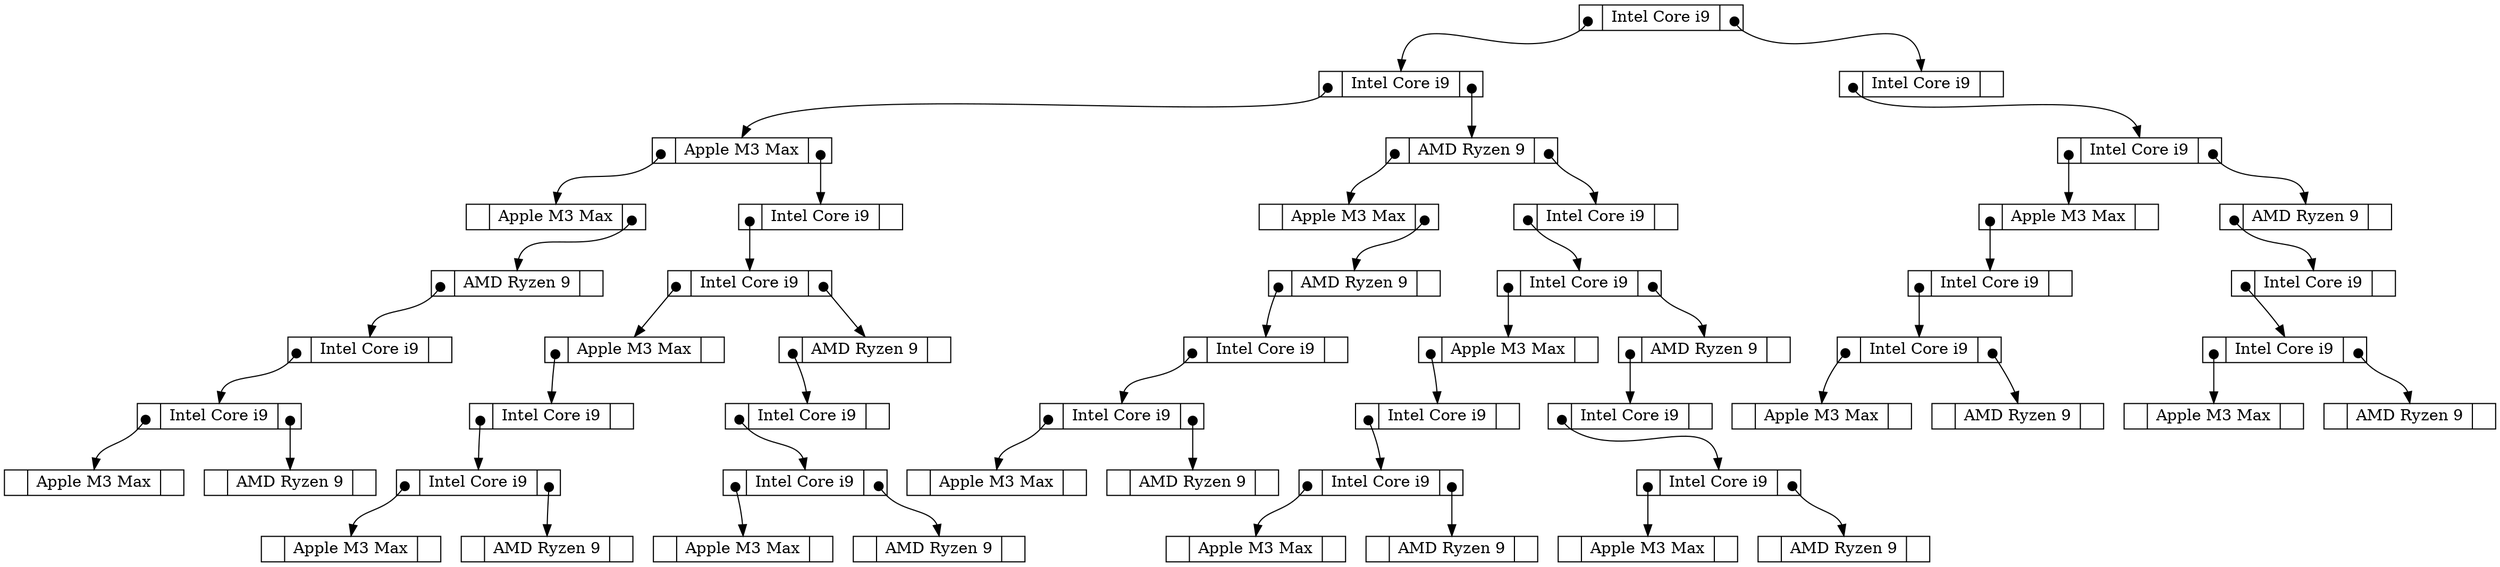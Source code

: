 digraph arbre {
node [shape=record, height=.1]
edge [tailclip=false, arrowtail = dot, dir=both];
n0x5609b872ea20 [label="<gauche > | <valeur > Intel Core i9 | <droite >"]n0x5609b872ea20:droite:c -> n0x5609b872f420:valeur
n0x5609b872f420 [label="<gauche > | <valeur > Intel Core i9 | <droite >"]n0x5609b872f420:gauche:c -> n0x5609b872f460:valeur
n0x5609b872f460 [label="<gauche > | <valeur > Intel Core i9 | <droite >"]n0x5609b872f460:droite:c -> n0x5609b872f5e0:valeur
n0x5609b872f5e0 [label="<gauche > | <valeur > AMD Ryzen 9 | <droite >"]n0x5609b872f5e0:gauche:c -> n0x5609b872f620:valeur
n0x5609b872f620 [label="<gauche > | <valeur > Intel Core i9 | <droite >"]n0x5609b872f620:gauche:c -> n0x5609b872f660:valeur
n0x5609b872f660 [label="<gauche > | <valeur > Intel Core i9 | <droite >"]n0x5609b872f660:droite:c -> n0x5609b872f6e0:valeur
n0x5609b872f6e0 [label="<gauche > | <valeur > AMD Ryzen 9 | <droite >"]n0x5609b872f660:gauche:c -> n0x5609b872f6a0:valeur
n0x5609b872f6a0 [label="<gauche > | <valeur > Apple M3 Max | <droite >"]n0x5609b872f460:gauche:c -> n0x5609b872f4a0:valeur
n0x5609b872f4a0 [label="<gauche > | <valeur > Apple M3 Max | <droite >"]n0x5609b872f4a0:gauche:c -> n0x5609b872f4e0:valeur
n0x5609b872f4e0 [label="<gauche > | <valeur > Intel Core i9 | <droite >"]n0x5609b872f4e0:gauche:c -> n0x5609b872f520:valeur
n0x5609b872f520 [label="<gauche > | <valeur > Intel Core i9 | <droite >"]n0x5609b872f520:droite:c -> n0x5609b872f5a0:valeur
n0x5609b872f5a0 [label="<gauche > | <valeur > AMD Ryzen 9 | <droite >"]n0x5609b872f520:gauche:c -> n0x5609b872f560:valeur
n0x5609b872f560 [label="<gauche > | <valeur > Apple M3 Max | <droite >"]n0x5609b872ea20:gauche:c -> n0x5609b872ea60:valeur
n0x5609b872ea60 [label="<gauche > | <valeur > Intel Core i9 | <droite >"]n0x5609b872ea60:droite:c -> n0x5609b872eae0:valeur
n0x5609b872eae0 [label="<gauche > | <valeur > AMD Ryzen 9 | <droite >"]n0x5609b872eae0:droite:c -> n0x5609b872efa0:valeur
n0x5609b872efa0 [label="<gauche > | <valeur > Intel Core i9 | <droite >"]n0x5609b872efa0:gauche:c -> n0x5609b872efe0:valeur
n0x5609b872efe0 [label="<gauche > | <valeur > Intel Core i9 | <droite >"]n0x5609b872efe0:droite:c -> n0x5609b872f160:valeur
n0x5609b872f160 [label="<gauche > | <valeur > AMD Ryzen 9 | <droite >"]n0x5609b872f160:gauche:c -> n0x5609b872f1a0:valeur
n0x5609b872f1a0 [label="<gauche > | <valeur > Intel Core i9 | <droite >"]n0x5609b872f1a0:gauche:c -> n0x5609b872f1e0:valeur
n0x5609b872f1e0 [label="<gauche > | <valeur > Intel Core i9 | <droite >"]n0x5609b872f1e0:droite:c -> n0x5609b872f260:valeur
n0x5609b872f260 [label="<gauche > | <valeur > AMD Ryzen 9 | <droite >"]n0x5609b872f1e0:gauche:c -> n0x5609b872f220:valeur
n0x5609b872f220 [label="<gauche > | <valeur > Apple M3 Max | <droite >"]n0x5609b872efe0:gauche:c -> n0x5609b872f020:valeur
n0x5609b872f020 [label="<gauche > | <valeur > Apple M3 Max | <droite >"]n0x5609b872f020:gauche:c -> n0x5609b872f060:valeur
n0x5609b872f060 [label="<gauche > | <valeur > Intel Core i9 | <droite >"]n0x5609b872f060:gauche:c -> n0x5609b872f0a0:valeur
n0x5609b872f0a0 [label="<gauche > | <valeur > Intel Core i9 | <droite >"]n0x5609b872f0a0:droite:c -> n0x5609b872f120:valeur
n0x5609b872f120 [label="<gauche > | <valeur > AMD Ryzen 9 | <droite >"]n0x5609b872f0a0:gauche:c -> n0x5609b872f0e0:valeur
n0x5609b872f0e0 [label="<gauche > | <valeur > Apple M3 Max | <droite >"]n0x5609b872eae0:gauche:c -> n0x5609b872f2a0:valeur
n0x5609b872f2a0 [label="<gauche > | <valeur > Apple M3 Max | <droite >"]n0x5609b872f2a0:droite:c -> n0x5609b872f2e0:valeur
n0x5609b872f2e0 [label="<gauche > | <valeur > AMD Ryzen 9 | <droite >"]n0x5609b872f2e0:gauche:c -> n0x5609b872f320:valeur
n0x5609b872f320 [label="<gauche > | <valeur > Intel Core i9 | <droite >"]n0x5609b872f320:gauche:c -> n0x5609b872f360:valeur
n0x5609b872f360 [label="<gauche > | <valeur > Intel Core i9 | <droite >"]n0x5609b872f360:droite:c -> n0x5609b872f3e0:valeur
n0x5609b872f3e0 [label="<gauche > | <valeur > AMD Ryzen 9 | <droite >"]n0x5609b872f360:gauche:c -> n0x5609b872f3a0:valeur
n0x5609b872f3a0 [label="<gauche > | <valeur > Apple M3 Max | <droite >"]n0x5609b872ea60:gauche:c -> n0x5609b872eaa0:valeur
n0x5609b872eaa0 [label="<gauche > | <valeur > Apple M3 Max | <droite >"]n0x5609b872eaa0:droite:c -> n0x5609b872eca0:valeur
n0x5609b872eca0 [label="<gauche > | <valeur > Intel Core i9 | <droite >"]n0x5609b872eca0:gauche:c -> n0x5609b872ece0:valeur
n0x5609b872ece0 [label="<gauche > | <valeur > Intel Core i9 | <droite >"]n0x5609b872ece0:droite:c -> n0x5609b872ee60:valeur
n0x5609b872ee60 [label="<gauche > | <valeur > AMD Ryzen 9 | <droite >"]n0x5609b872ee60:gauche:c -> n0x5609b872eea0:valeur
n0x5609b872eea0 [label="<gauche > | <valeur > Intel Core i9 | <droite >"]n0x5609b872eea0:gauche:c -> n0x5609b872eee0:valeur
n0x5609b872eee0 [label="<gauche > | <valeur > Intel Core i9 | <droite >"]n0x5609b872eee0:droite:c -> n0x5609b872ef60:valeur
n0x5609b872ef60 [label="<gauche > | <valeur > AMD Ryzen 9 | <droite >"]n0x5609b872eee0:gauche:c -> n0x5609b872ef20:valeur
n0x5609b872ef20 [label="<gauche > | <valeur > Apple M3 Max | <droite >"]n0x5609b872ece0:gauche:c -> n0x5609b872ed20:valeur
n0x5609b872ed20 [label="<gauche > | <valeur > Apple M3 Max | <droite >"]n0x5609b872ed20:gauche:c -> n0x5609b872ed60:valeur
n0x5609b872ed60 [label="<gauche > | <valeur > Intel Core i9 | <droite >"]n0x5609b872ed60:gauche:c -> n0x5609b872eda0:valeur
n0x5609b872eda0 [label="<gauche > | <valeur > Intel Core i9 | <droite >"]n0x5609b872eda0:droite:c -> n0x5609b872ee20:valeur
n0x5609b872ee20 [label="<gauche > | <valeur > AMD Ryzen 9 | <droite >"]n0x5609b872eda0:gauche:c -> n0x5609b872ede0:valeur
n0x5609b872ede0 [label="<gauche > | <valeur > Apple M3 Max | <droite >"]n0x5609b872eaa0:gauche:c -> n0x5609b872eb20:valeur
n0x5609b872eb20 [label="<gauche > | <valeur > Apple M3 Max | <droite >"]n0x5609b872eb20:droite:c -> n0x5609b872eb60:valeur
n0x5609b872eb60 [label="<gauche > | <valeur > AMD Ryzen 9 | <droite >"]n0x5609b872eb60:gauche:c -> n0x5609b872eba0:valeur
n0x5609b872eba0 [label="<gauche > | <valeur > Intel Core i9 | <droite >"]n0x5609b872eba0:gauche:c -> n0x5609b872ebe0:valeur
n0x5609b872ebe0 [label="<gauche > | <valeur > Intel Core i9 | <droite >"]n0x5609b872ebe0:droite:c -> n0x5609b872ec60:valeur
n0x5609b872ec60 [label="<gauche > | <valeur > AMD Ryzen 9 | <droite >"]n0x5609b872ebe0:gauche:c -> n0x5609b872ec20:valeur
n0x5609b872ec20 [label="<gauche > | <valeur > Apple M3 Max | <droite >"]}
